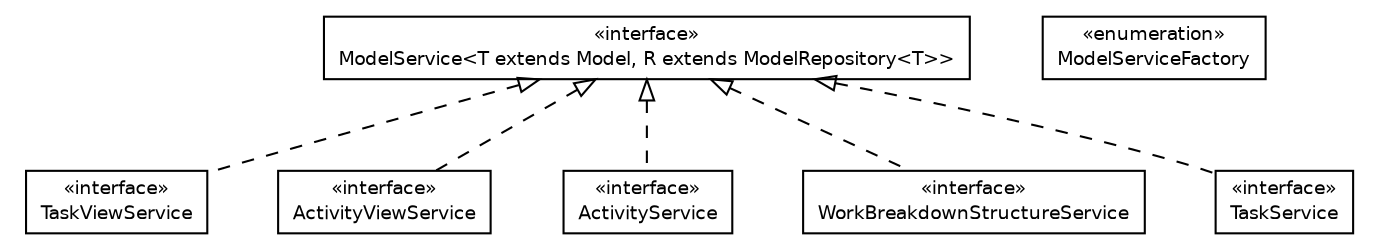 #!/usr/local/bin/dot
#
# Class diagram 
# Generated by UMLGraph version R5_6 (http://www.umlgraph.org/)
#

digraph G {
	edge [fontname="Helvetica",fontsize=10,labelfontname="Helvetica",labelfontsize=10];
	node [fontname="Helvetica",fontsize=10,shape=plaintext];
	nodesep=0.25;
	ranksep=0.5;
	// net.ljcomputing.sr.service.TaskViewService
	c1209 [label=<<table title="net.ljcomputing.sr.service.TaskViewService" border="0" cellborder="1" cellspacing="0" cellpadding="2" port="p" href="./TaskViewService.html">
		<tr><td><table border="0" cellspacing="0" cellpadding="1">
<tr><td align="center" balign="center"> &#171;interface&#187; </td></tr>
<tr><td align="center" balign="center"> TaskViewService </td></tr>
		</table></td></tr>
		</table>>, URL="./TaskViewService.html", fontname="Helvetica", fontcolor="black", fontsize=9.0];
	// net.ljcomputing.sr.service.ActivityViewService
	c1210 [label=<<table title="net.ljcomputing.sr.service.ActivityViewService" border="0" cellborder="1" cellspacing="0" cellpadding="2" port="p" href="./ActivityViewService.html">
		<tr><td><table border="0" cellspacing="0" cellpadding="1">
<tr><td align="center" balign="center"> &#171;interface&#187; </td></tr>
<tr><td align="center" balign="center"> ActivityViewService </td></tr>
		</table></td></tr>
		</table>>, URL="./ActivityViewService.html", fontname="Helvetica", fontcolor="black", fontsize=9.0];
	// net.ljcomputing.sr.service.ModelService<T extends net.ljcomputing.sr.model.Model, R extends net.ljcomputing.sr.repository.impl.ModelRepository<T>>
	c1211 [label=<<table title="net.ljcomputing.sr.service.ModelService" border="0" cellborder="1" cellspacing="0" cellpadding="2" port="p" href="./ModelService.html">
		<tr><td><table border="0" cellspacing="0" cellpadding="1">
<tr><td align="center" balign="center"> &#171;interface&#187; </td></tr>
<tr><td align="center" balign="center"> ModelService&lt;T extends Model, R extends ModelRepository&lt;T&gt;&gt; </td></tr>
		</table></td></tr>
		</table>>, URL="./ModelService.html", fontname="Helvetica", fontcolor="black", fontsize=9.0];
	// net.ljcomputing.sr.service.ModelServiceFactory
	c1212 [label=<<table title="net.ljcomputing.sr.service.ModelServiceFactory" border="0" cellborder="1" cellspacing="0" cellpadding="2" port="p" href="./ModelServiceFactory.html">
		<tr><td><table border="0" cellspacing="0" cellpadding="1">
<tr><td align="center" balign="center"> &#171;enumeration&#187; </td></tr>
<tr><td align="center" balign="center"> ModelServiceFactory </td></tr>
		</table></td></tr>
		</table>>, URL="./ModelServiceFactory.html", fontname="Helvetica", fontcolor="black", fontsize=9.0];
	// net.ljcomputing.sr.service.ActivityService
	c1213 [label=<<table title="net.ljcomputing.sr.service.ActivityService" border="0" cellborder="1" cellspacing="0" cellpadding="2" port="p" href="./ActivityService.html">
		<tr><td><table border="0" cellspacing="0" cellpadding="1">
<tr><td align="center" balign="center"> &#171;interface&#187; </td></tr>
<tr><td align="center" balign="center"> ActivityService </td></tr>
		</table></td></tr>
		</table>>, URL="./ActivityService.html", fontname="Helvetica", fontcolor="black", fontsize=9.0];
	// net.ljcomputing.sr.service.WorkBreakdownStructureService
	c1214 [label=<<table title="net.ljcomputing.sr.service.WorkBreakdownStructureService" border="0" cellborder="1" cellspacing="0" cellpadding="2" port="p" href="./WorkBreakdownStructureService.html">
		<tr><td><table border="0" cellspacing="0" cellpadding="1">
<tr><td align="center" balign="center"> &#171;interface&#187; </td></tr>
<tr><td align="center" balign="center"> WorkBreakdownStructureService </td></tr>
		</table></td></tr>
		</table>>, URL="./WorkBreakdownStructureService.html", fontname="Helvetica", fontcolor="black", fontsize=9.0];
	// net.ljcomputing.sr.service.TaskService
	c1215 [label=<<table title="net.ljcomputing.sr.service.TaskService" border="0" cellborder="1" cellspacing="0" cellpadding="2" port="p" href="./TaskService.html">
		<tr><td><table border="0" cellspacing="0" cellpadding="1">
<tr><td align="center" balign="center"> &#171;interface&#187; </td></tr>
<tr><td align="center" balign="center"> TaskService </td></tr>
		</table></td></tr>
		</table>>, URL="./TaskService.html", fontname="Helvetica", fontcolor="black", fontsize=9.0];
	//net.ljcomputing.sr.service.TaskViewService implements net.ljcomputing.sr.service.ModelService<T extends net.ljcomputing.sr.model.Model, R extends net.ljcomputing.sr.repository.impl.ModelRepository<T>>
	c1211:p -> c1209:p [dir=back,arrowtail=empty,style=dashed];
	//net.ljcomputing.sr.service.ActivityViewService implements net.ljcomputing.sr.service.ModelService<T extends net.ljcomputing.sr.model.Model, R extends net.ljcomputing.sr.repository.impl.ModelRepository<T>>
	c1211:p -> c1210:p [dir=back,arrowtail=empty,style=dashed];
	//net.ljcomputing.sr.service.ActivityService implements net.ljcomputing.sr.service.ModelService<T extends net.ljcomputing.sr.model.Model, R extends net.ljcomputing.sr.repository.impl.ModelRepository<T>>
	c1211:p -> c1213:p [dir=back,arrowtail=empty,style=dashed];
	//net.ljcomputing.sr.service.WorkBreakdownStructureService implements net.ljcomputing.sr.service.ModelService<T extends net.ljcomputing.sr.model.Model, R extends net.ljcomputing.sr.repository.impl.ModelRepository<T>>
	c1211:p -> c1214:p [dir=back,arrowtail=empty,style=dashed];
	//net.ljcomputing.sr.service.TaskService implements net.ljcomputing.sr.service.ModelService<T extends net.ljcomputing.sr.model.Model, R extends net.ljcomputing.sr.repository.impl.ModelRepository<T>>
	c1211:p -> c1215:p [dir=back,arrowtail=empty,style=dashed];
}

